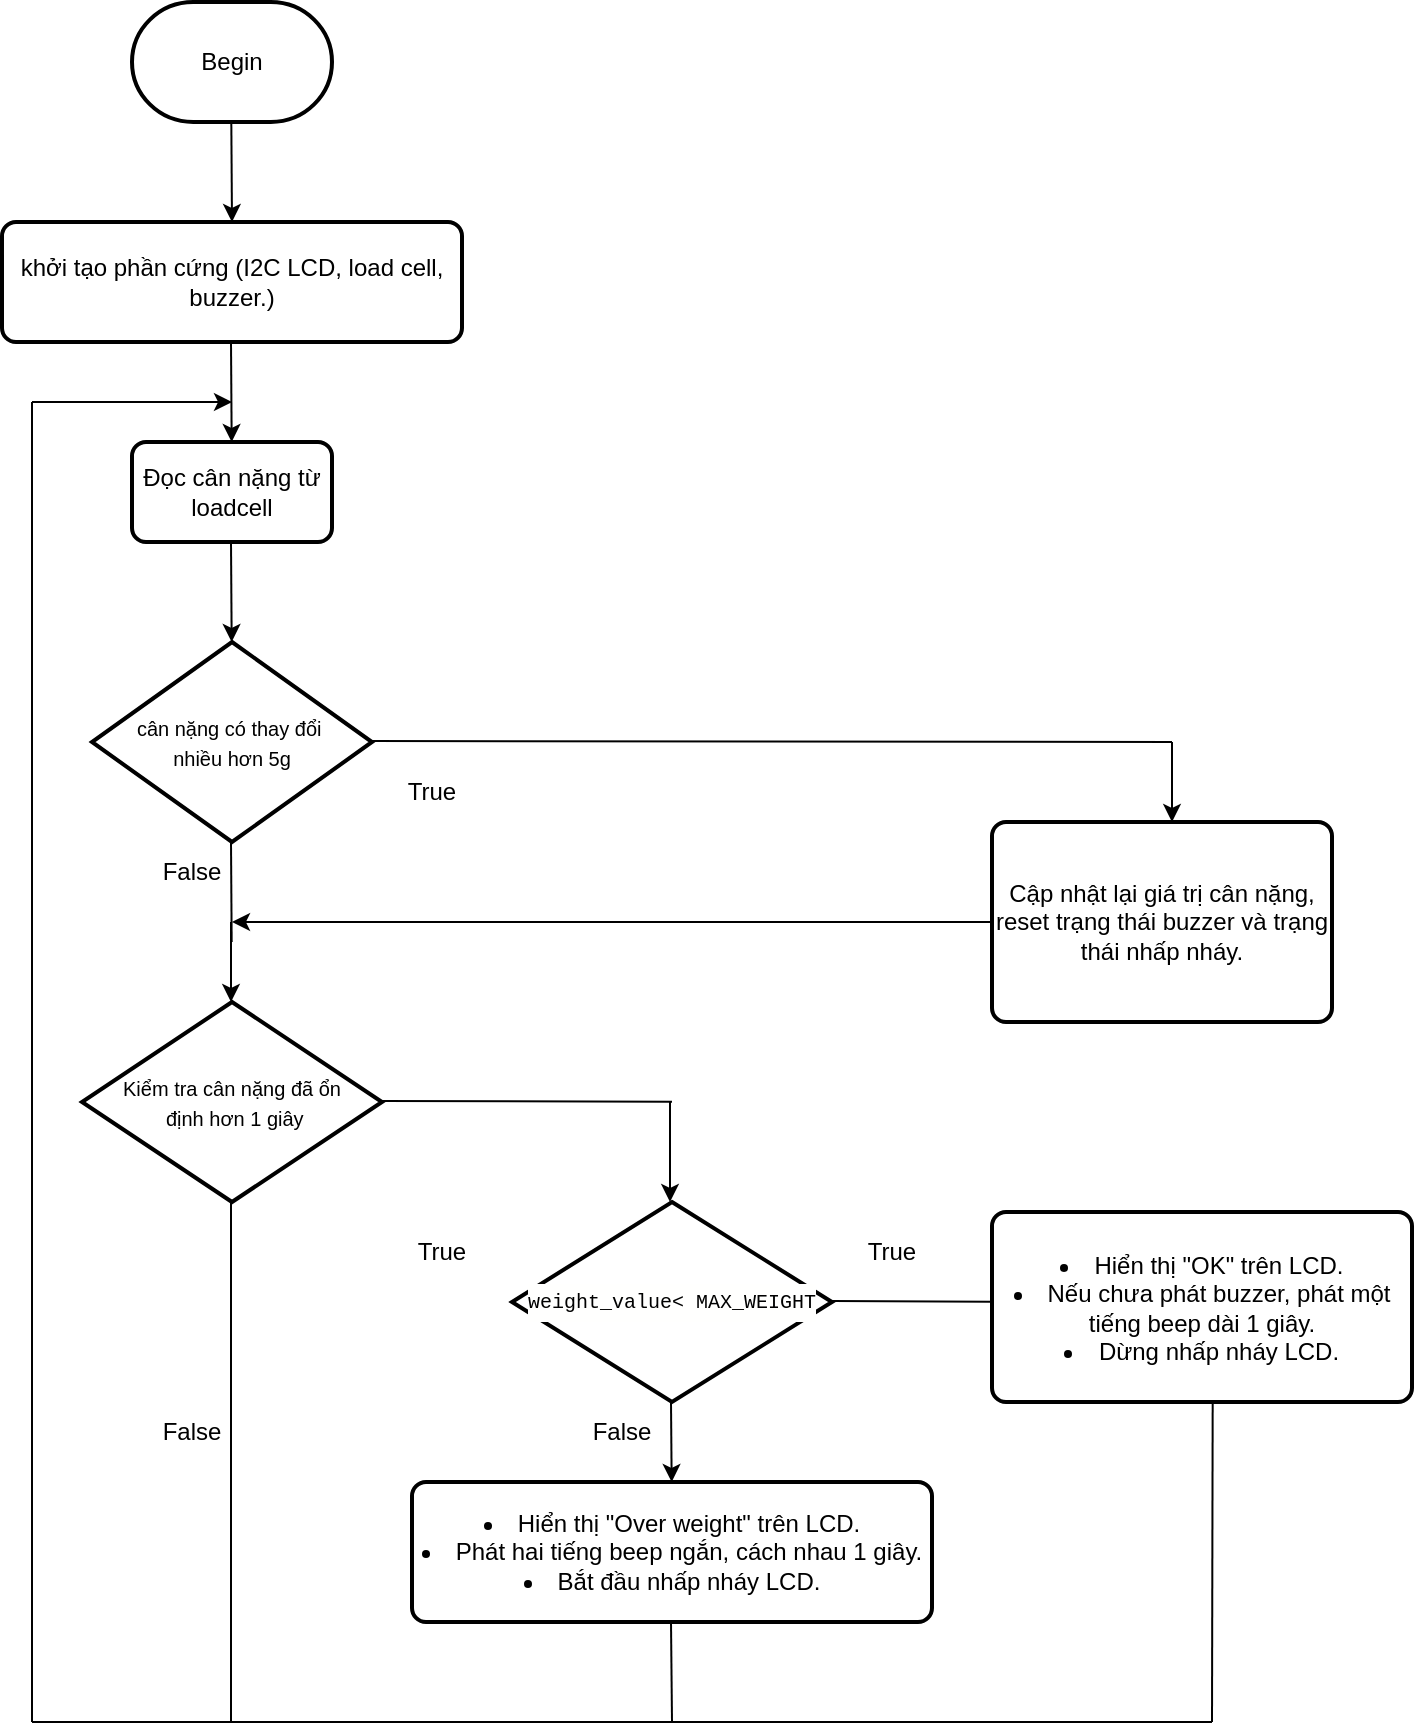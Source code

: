 <mxfile version="26.2.12" pages="5">
  <diagram name="Page-1" id="A_trwUFcFP2Lq6s1Mr3m">
    <mxGraphModel dx="989" dy="532" grid="1" gridSize="10" guides="1" tooltips="1" connect="1" arrows="1" fold="1" page="1" pageScale="1" pageWidth="850" pageHeight="1100" math="0" shadow="0">
      <root>
        <mxCell id="0" />
        <mxCell id="1" parent="0" />
        <mxCell id="n78h8CKKlgvyNYAc2oAb-1" value="Begin" style="strokeWidth=2;html=1;shape=mxgraph.flowchart.terminator;whiteSpace=wrap;" parent="1" vertex="1">
          <mxGeometry x="180" y="60" width="100" height="60" as="geometry" />
        </mxCell>
        <mxCell id="n78h8CKKlgvyNYAc2oAb-2" value="khởi tạo phần cứng (I2C LCD, load cell, buzzer.)" style="rounded=1;whiteSpace=wrap;html=1;absoluteArcSize=1;arcSize=14;strokeWidth=2;" parent="1" vertex="1">
          <mxGeometry x="115" y="170" width="230" height="60" as="geometry" />
        </mxCell>
        <mxCell id="n78h8CKKlgvyNYAc2oAb-4" value="" style="endArrow=classic;html=1;rounded=0;" parent="1" edge="1">
          <mxGeometry width="50" height="50" relative="1" as="geometry">
            <mxPoint x="229.66" y="120" as="sourcePoint" />
            <mxPoint x="230" y="170" as="targetPoint" />
          </mxGeometry>
        </mxCell>
        <mxCell id="n78h8CKKlgvyNYAc2oAb-5" value="Đọc cân nặng từ loadcell" style="rounded=1;whiteSpace=wrap;html=1;absoluteArcSize=1;arcSize=14;strokeWidth=2;" parent="1" vertex="1">
          <mxGeometry x="180" y="280" width="100" height="50" as="geometry" />
        </mxCell>
        <mxCell id="n78h8CKKlgvyNYAc2oAb-6" value="" style="endArrow=classic;html=1;rounded=0;" parent="1" edge="1">
          <mxGeometry width="50" height="50" relative="1" as="geometry">
            <mxPoint x="229.5" y="230" as="sourcePoint" />
            <mxPoint x="229.84" y="280" as="targetPoint" />
          </mxGeometry>
        </mxCell>
        <mxCell id="n78h8CKKlgvyNYAc2oAb-7" value="&lt;font style=&quot;font-size: 10px;&quot;&gt;cân nặng có thay đổi&amp;nbsp;&lt;/font&gt;&lt;div&gt;&lt;font style=&quot;font-size: 10px;&quot;&gt;nhiều hơn 5g &lt;/font&gt;&lt;/div&gt;" style="strokeWidth=2;html=1;shape=mxgraph.flowchart.decision;whiteSpace=wrap;" parent="1" vertex="1">
          <mxGeometry x="160" y="380" width="140" height="100" as="geometry" />
        </mxCell>
        <mxCell id="n78h8CKKlgvyNYAc2oAb-8" value="" style="endArrow=classic;html=1;rounded=0;" parent="1" edge="1">
          <mxGeometry width="50" height="50" relative="1" as="geometry">
            <mxPoint x="229.5" y="330" as="sourcePoint" />
            <mxPoint x="229.84" y="380" as="targetPoint" />
          </mxGeometry>
        </mxCell>
        <mxCell id="n78h8CKKlgvyNYAc2oAb-9" value="" style="endArrow=none;html=1;rounded=0;" parent="1" edge="1">
          <mxGeometry width="50" height="50" relative="1" as="geometry">
            <mxPoint x="300" y="429.5" as="sourcePoint" />
            <mxPoint x="700" y="430" as="targetPoint" />
          </mxGeometry>
        </mxCell>
        <mxCell id="n78h8CKKlgvyNYAc2oAb-13" value="True" style="text;strokeColor=none;align=center;fillColor=none;html=1;verticalAlign=middle;whiteSpace=wrap;rounded=0;" parent="1" vertex="1">
          <mxGeometry x="300" y="440" width="60" height="30" as="geometry" />
        </mxCell>
        <mxCell id="n78h8CKKlgvyNYAc2oAb-14" value="False" style="text;strokeColor=none;align=center;fillColor=none;html=1;verticalAlign=middle;whiteSpace=wrap;rounded=0;" parent="1" vertex="1">
          <mxGeometry x="180" y="480" width="60" height="30" as="geometry" />
        </mxCell>
        <mxCell id="n78h8CKKlgvyNYAc2oAb-15" value="" style="endArrow=none;html=1;rounded=0;" parent="1" edge="1">
          <mxGeometry width="50" height="50" relative="1" as="geometry">
            <mxPoint x="229.84" y="530" as="sourcePoint" />
            <mxPoint x="229.5" y="480" as="targetPoint" />
          </mxGeometry>
        </mxCell>
        <mxCell id="n78h8CKKlgvyNYAc2oAb-16" value="Cập nhật lại giá trị cân nặng, reset trạng thái buzzer và trạng thái nhấp nháy." style="rounded=1;whiteSpace=wrap;html=1;absoluteArcSize=1;arcSize=14;strokeWidth=2;" parent="1" vertex="1">
          <mxGeometry x="610" y="470" width="170" height="100" as="geometry" />
        </mxCell>
        <mxCell id="n78h8CKKlgvyNYAc2oAb-17" value="" style="endArrow=classic;html=1;rounded=0;" parent="1" edge="1">
          <mxGeometry width="50" height="50" relative="1" as="geometry">
            <mxPoint x="700.0" y="430" as="sourcePoint" />
            <mxPoint x="700.0" y="470" as="targetPoint" />
          </mxGeometry>
        </mxCell>
        <mxCell id="n78h8CKKlgvyNYAc2oAb-18" value="" style="endArrow=classic;html=1;rounded=0;" parent="1" edge="1">
          <mxGeometry width="50" height="50" relative="1" as="geometry">
            <mxPoint x="229.5" y="520" as="sourcePoint" />
            <mxPoint x="229.5" y="560" as="targetPoint" />
          </mxGeometry>
        </mxCell>
        <mxCell id="n78h8CKKlgvyNYAc2oAb-19" value="&lt;font style=&quot;font-size: 10px;&quot;&gt;Kiểm tra cân nặng đã ổn&lt;/font&gt;&lt;div&gt;&lt;font style=&quot;font-size: 10px;&quot;&gt;&amp;nbsp;định hơn 1 giây&lt;/font&gt;&lt;/div&gt;" style="strokeWidth=2;html=1;shape=mxgraph.flowchart.decision;whiteSpace=wrap;" parent="1" vertex="1">
          <mxGeometry x="155" y="560" width="150" height="100" as="geometry" />
        </mxCell>
        <mxCell id="n78h8CKKlgvyNYAc2oAb-21" value="" style="endArrow=classic;html=1;rounded=0;exitX=0;exitY=0.5;exitDx=0;exitDy=0;" parent="1" source="n78h8CKKlgvyNYAc2oAb-16" edge="1">
          <mxGeometry width="50" height="50" relative="1" as="geometry">
            <mxPoint x="440" y="560" as="sourcePoint" />
            <mxPoint x="230" y="520" as="targetPoint" />
          </mxGeometry>
        </mxCell>
        <mxCell id="n78h8CKKlgvyNYAc2oAb-22" value="" style="endArrow=classic;html=1;rounded=0;" parent="1" edge="1">
          <mxGeometry width="50" height="50" relative="1" as="geometry">
            <mxPoint x="449.0" y="610" as="sourcePoint" />
            <mxPoint x="449.0" y="660" as="targetPoint" />
          </mxGeometry>
        </mxCell>
        <mxCell id="n78h8CKKlgvyNYAc2oAb-23" value="" style="endArrow=none;html=1;rounded=0;" parent="1" edge="1">
          <mxGeometry width="50" height="50" relative="1" as="geometry">
            <mxPoint x="305" y="609.5" as="sourcePoint" />
            <mxPoint x="450" y="609.84" as="targetPoint" />
          </mxGeometry>
        </mxCell>
        <mxCell id="n78h8CKKlgvyNYAc2oAb-26" value="&lt;div style=&quot;background-color: rgb(255, 255, 254); font-family: Consolas, &amp;quot;Courier New&amp;quot;, monospace; font-size: 10px; line-height: 19px; white-space: pre;&quot;&gt;weight_value&amp;lt; MAX_WEIGHT&lt;/div&gt;" style="strokeWidth=2;html=1;shape=mxgraph.flowchart.decision;whiteSpace=wrap;" parent="1" vertex="1">
          <mxGeometry x="370" y="660" width="160" height="100" as="geometry" />
        </mxCell>
        <mxCell id="n78h8CKKlgvyNYAc2oAb-27" value="" style="endArrow=none;html=1;rounded=0;" parent="1" edge="1">
          <mxGeometry width="50" height="50" relative="1" as="geometry">
            <mxPoint x="530" y="709.5" as="sourcePoint" />
            <mxPoint x="610" y="709.84" as="targetPoint" />
          </mxGeometry>
        </mxCell>
        <mxCell id="n78h8CKKlgvyNYAc2oAb-29" value="&lt;li&gt;Hiển thị &quot;OK&quot; trên LCD.&lt;/li&gt;&lt;li&gt;Nếu chưa phát buzzer, phát một tiếng beep dài 1 giây.&lt;/li&gt;&lt;li&gt;Dừng nhấp nháy LCD.&lt;/li&gt;" style="rounded=1;whiteSpace=wrap;html=1;absoluteArcSize=1;arcSize=14;strokeWidth=2;" parent="1" vertex="1">
          <mxGeometry x="610" y="665" width="210" height="95" as="geometry" />
        </mxCell>
        <mxCell id="n78h8CKKlgvyNYAc2oAb-31" value="True" style="text;strokeColor=none;align=center;fillColor=none;html=1;verticalAlign=middle;whiteSpace=wrap;rounded=0;" parent="1" vertex="1">
          <mxGeometry x="305" y="670" width="60" height="30" as="geometry" />
        </mxCell>
        <mxCell id="n78h8CKKlgvyNYAc2oAb-32" value="False" style="text;strokeColor=none;align=center;fillColor=none;html=1;verticalAlign=middle;whiteSpace=wrap;rounded=0;" parent="1" vertex="1">
          <mxGeometry x="180" y="760" width="60" height="30" as="geometry" />
        </mxCell>
        <mxCell id="n78h8CKKlgvyNYAc2oAb-35" value="" style="endArrow=none;html=1;rounded=0;" parent="1" edge="1">
          <mxGeometry width="50" height="50" relative="1" as="geometry">
            <mxPoint x="720.34" y="760" as="sourcePoint" />
            <mxPoint x="720" y="920" as="targetPoint" />
          </mxGeometry>
        </mxCell>
        <mxCell id="n78h8CKKlgvyNYAc2oAb-38" value="False" style="text;strokeColor=none;align=center;fillColor=none;html=1;verticalAlign=middle;whiteSpace=wrap;rounded=0;" parent="1" vertex="1">
          <mxGeometry x="395" y="760" width="60" height="30" as="geometry" />
        </mxCell>
        <mxCell id="n78h8CKKlgvyNYAc2oAb-39" value="" style="endArrow=none;html=1;rounded=0;" parent="1" edge="1">
          <mxGeometry width="50" height="50" relative="1" as="geometry">
            <mxPoint x="229.5" y="920" as="sourcePoint" />
            <mxPoint x="229.5" y="660" as="targetPoint" />
          </mxGeometry>
        </mxCell>
        <mxCell id="n78h8CKKlgvyNYAc2oAb-40" value="&lt;li&gt;Hiển thị &quot;Over weight&quot; trên LCD.&lt;/li&gt;&lt;li&gt;Phát hai tiếng beep ngắn, cách nhau 1 giây.&lt;/li&gt;&lt;li&gt;Bắt đầu nhấp nháy LCD.&lt;/li&gt;" style="rounded=1;whiteSpace=wrap;html=1;absoluteArcSize=1;arcSize=14;strokeWidth=2;" parent="1" vertex="1">
          <mxGeometry x="320" y="800" width="260" height="70" as="geometry" />
        </mxCell>
        <mxCell id="n78h8CKKlgvyNYAc2oAb-41" value="" style="endArrow=classic;html=1;rounded=0;" parent="1" edge="1">
          <mxGeometry width="50" height="50" relative="1" as="geometry">
            <mxPoint x="449.5" y="760" as="sourcePoint" />
            <mxPoint x="449.84" y="800" as="targetPoint" />
          </mxGeometry>
        </mxCell>
        <mxCell id="n78h8CKKlgvyNYAc2oAb-42" value="True" style="text;strokeColor=none;align=center;fillColor=none;html=1;verticalAlign=middle;whiteSpace=wrap;rounded=0;" parent="1" vertex="1">
          <mxGeometry x="530" y="670" width="60" height="30" as="geometry" />
        </mxCell>
        <mxCell id="n78h8CKKlgvyNYAc2oAb-44" value="" style="endArrow=none;html=1;rounded=0;" parent="1" edge="1">
          <mxGeometry width="50" height="50" relative="1" as="geometry">
            <mxPoint x="230" y="920" as="sourcePoint" />
            <mxPoint x="720" y="920" as="targetPoint" />
          </mxGeometry>
        </mxCell>
        <mxCell id="n78h8CKKlgvyNYAc2oAb-45" value="" style="endArrow=none;html=1;rounded=0;" parent="1" edge="1">
          <mxGeometry width="50" height="50" relative="1" as="geometry">
            <mxPoint x="449.5" y="870" as="sourcePoint" />
            <mxPoint x="450" y="920" as="targetPoint" />
          </mxGeometry>
        </mxCell>
        <mxCell id="n78h8CKKlgvyNYAc2oAb-46" value="" style="endArrow=none;html=1;rounded=0;" parent="1" edge="1">
          <mxGeometry width="50" height="50" relative="1" as="geometry">
            <mxPoint x="130" y="920" as="sourcePoint" />
            <mxPoint x="235" y="920" as="targetPoint" />
          </mxGeometry>
        </mxCell>
        <mxCell id="n78h8CKKlgvyNYAc2oAb-47" value="" style="endArrow=none;html=1;rounded=0;" parent="1" edge="1">
          <mxGeometry width="50" height="50" relative="1" as="geometry">
            <mxPoint x="130" y="920" as="sourcePoint" />
            <mxPoint x="130" y="260" as="targetPoint" />
          </mxGeometry>
        </mxCell>
        <mxCell id="n78h8CKKlgvyNYAc2oAb-48" value="" style="endArrow=classic;html=1;rounded=0;" parent="1" edge="1">
          <mxGeometry width="50" height="50" relative="1" as="geometry">
            <mxPoint x="130" y="260" as="sourcePoint" />
            <mxPoint x="230" y="260" as="targetPoint" />
          </mxGeometry>
        </mxCell>
      </root>
    </mxGraphModel>
  </diagram>
  <diagram id="GPIldqZJpcVMjr8z-yzv" name="Page-2">
    <mxGraphModel dx="1044" dy="527" grid="1" gridSize="10" guides="1" tooltips="1" connect="1" arrows="1" fold="1" page="1" pageScale="1" pageWidth="850" pageHeight="1100" math="0" shadow="0">
      <root>
        <mxCell id="0" />
        <mxCell id="1" parent="0" />
        <mxCell id="wKBp0KzdqnKtMcEYRmI0-6" value="" style="edgeStyle=orthogonalEdgeStyle;rounded=0;orthogonalLoop=1;jettySize=auto;html=1;" edge="1" parent="1" source="wKBp0KzdqnKtMcEYRmI0-1" target="wKBp0KzdqnKtMcEYRmI0-5">
          <mxGeometry relative="1" as="geometry" />
        </mxCell>
        <mxCell id="wKBp0KzdqnKtMcEYRmI0-1" value="STM32 U1 thực hiện đọc giá trị cảm biến" style="rounded=0;whiteSpace=wrap;html=1;" vertex="1" parent="1">
          <mxGeometry x="320" y="160" width="120" height="80" as="geometry" />
        </mxCell>
        <mxCell id="wKBp0KzdqnKtMcEYRmI0-4" value="" style="edgeStyle=orthogonalEdgeStyle;rounded=0;orthogonalLoop=1;jettySize=auto;html=1;" edge="1" parent="1" source="wKBp0KzdqnKtMcEYRmI0-2" target="wKBp0KzdqnKtMcEYRmI0-1">
          <mxGeometry relative="1" as="geometry" />
        </mxCell>
        <mxCell id="wKBp0KzdqnKtMcEYRmI0-2" value="Bắt đầu hệ thống" style="ellipse;whiteSpace=wrap;html=1;" vertex="1" parent="1">
          <mxGeometry x="320" y="40" width="120" height="80" as="geometry" />
        </mxCell>
        <mxCell id="wKBp0KzdqnKtMcEYRmI0-8" value="" style="edgeStyle=orthogonalEdgeStyle;rounded=0;orthogonalLoop=1;jettySize=auto;html=1;" edge="1" parent="1" source="wKBp0KzdqnKtMcEYRmI0-5" target="wKBp0KzdqnKtMcEYRmI0-7">
          <mxGeometry relative="1" as="geometry" />
        </mxCell>
        <mxCell id="wKBp0KzdqnKtMcEYRmI0-10" style="edgeStyle=orthogonalEdgeStyle;rounded=0;orthogonalLoop=1;jettySize=auto;html=1;entryX=0.5;entryY=0;entryDx=0;entryDy=0;" edge="1" parent="1" source="wKBp0KzdqnKtMcEYRmI0-5" target="wKBp0KzdqnKtMcEYRmI0-9">
          <mxGeometry relative="1" as="geometry" />
        </mxCell>
        <mxCell id="wKBp0KzdqnKtMcEYRmI0-5" value="Truyền qua các MCU khác thông qua giao thức CAN" style="rounded=0;whiteSpace=wrap;html=1;" vertex="1" parent="1">
          <mxGeometry x="320" y="280" width="120" height="80" as="geometry" />
        </mxCell>
        <mxCell id="wKBp0KzdqnKtMcEYRmI0-14" style="edgeStyle=orthogonalEdgeStyle;rounded=0;orthogonalLoop=1;jettySize=auto;html=1;" edge="1" parent="1" source="wKBp0KzdqnKtMcEYRmI0-7">
          <mxGeometry relative="1" as="geometry">
            <mxPoint x="540" y="520" as="targetPoint" />
          </mxGeometry>
        </mxCell>
        <mxCell id="wKBp0KzdqnKtMcEYRmI0-7" value="STM32 U2 điều khiển các thiết bị ngoại vi theo điều kiện của cảm biến&amp;nbsp;" style="rounded=0;whiteSpace=wrap;html=1;" vertex="1" parent="1">
          <mxGeometry x="480" y="400" width="120" height="80" as="geometry" />
        </mxCell>
        <mxCell id="wKBp0KzdqnKtMcEYRmI0-15" style="edgeStyle=orthogonalEdgeStyle;rounded=0;orthogonalLoop=1;jettySize=auto;html=1;" edge="1" parent="1" source="wKBp0KzdqnKtMcEYRmI0-9">
          <mxGeometry relative="1" as="geometry">
            <mxPoint x="220" y="520" as="targetPoint" />
          </mxGeometry>
        </mxCell>
        <mxCell id="wKBp0KzdqnKtMcEYRmI0-9" value="ESP32 nhận giá trị cảm biến và đẩy lên Web server tự xây dựng" style="rounded=0;whiteSpace=wrap;html=1;" vertex="1" parent="1">
          <mxGeometry x="160" y="400" width="120" height="80" as="geometry" />
        </mxCell>
        <mxCell id="wKBp0KzdqnKtMcEYRmI0-11" value="" style="endArrow=classic;html=1;rounded=0;" edge="1" parent="1">
          <mxGeometry width="50" height="50" relative="1" as="geometry">
            <mxPoint x="680" y="140" as="sourcePoint" />
            <mxPoint x="380" y="140" as="targetPoint" />
          </mxGeometry>
        </mxCell>
        <mxCell id="wKBp0KzdqnKtMcEYRmI0-12" value="" style="endArrow=none;html=1;rounded=0;" edge="1" parent="1">
          <mxGeometry width="50" height="50" relative="1" as="geometry">
            <mxPoint x="680" y="520" as="sourcePoint" />
            <mxPoint x="680" y="140" as="targetPoint" />
          </mxGeometry>
        </mxCell>
        <mxCell id="wKBp0KzdqnKtMcEYRmI0-13" value="" style="endArrow=none;html=1;rounded=0;" edge="1" parent="1">
          <mxGeometry width="50" height="50" relative="1" as="geometry">
            <mxPoint x="220" y="520" as="sourcePoint" />
            <mxPoint x="680" y="520" as="targetPoint" />
          </mxGeometry>
        </mxCell>
      </root>
    </mxGraphModel>
  </diagram>
  <diagram id="KFx1ojyaskKMLDQoKbUZ" name="Page-3">
    <mxGraphModel dx="1228" dy="620" grid="1" gridSize="10" guides="1" tooltips="1" connect="1" arrows="1" fold="1" page="1" pageScale="1" pageWidth="850" pageHeight="1100" math="0" shadow="0">
      <root>
        <mxCell id="0" />
        <mxCell id="1" parent="0" />
        <mxCell id="WlJMOIpv4bIcl4Q1SBwu-3" value="" style="edgeStyle=orthogonalEdgeStyle;rounded=0;orthogonalLoop=1;jettySize=auto;html=1;" edge="1" parent="1" source="WlJMOIpv4bIcl4Q1SBwu-1" target="WlJMOIpv4bIcl4Q1SBwu-2">
          <mxGeometry relative="1" as="geometry" />
        </mxCell>
        <mxCell id="WlJMOIpv4bIcl4Q1SBwu-1" value="Bắt đầu hệ thống" style="ellipse;whiteSpace=wrap;html=1;" vertex="1" parent="1">
          <mxGeometry x="360" y="80" width="120" height="80" as="geometry" />
        </mxCell>
        <mxCell id="WlJMOIpv4bIcl4Q1SBwu-5" value="" style="edgeStyle=orthogonalEdgeStyle;rounded=0;orthogonalLoop=1;jettySize=auto;html=1;" edge="1" parent="1" source="WlJMOIpv4bIcl4Q1SBwu-2" target="WlJMOIpv4bIcl4Q1SBwu-4">
          <mxGeometry relative="1" as="geometry" />
        </mxCell>
        <mxCell id="WlJMOIpv4bIcl4Q1SBwu-2" value="Khởi tạo cảm biến (cảm biến mưa, DHT11, ...)&amp;nbsp; và tham số cho giao thức CAN" style="rounded=0;whiteSpace=wrap;html=1;" vertex="1" parent="1">
          <mxGeometry x="360" y="200" width="120" height="80" as="geometry" />
        </mxCell>
        <mxCell id="WlJMOIpv4bIcl4Q1SBwu-8" value="" style="edgeStyle=orthogonalEdgeStyle;rounded=0;orthogonalLoop=1;jettySize=auto;html=1;" edge="1" parent="1" source="WlJMOIpv4bIcl4Q1SBwu-4" target="WlJMOIpv4bIcl4Q1SBwu-7">
          <mxGeometry relative="1" as="geometry" />
        </mxCell>
        <mxCell id="WlJMOIpv4bIcl4Q1SBwu-4" value="Đọc cảm biến mưa, DHT11, siêu âm, ánh sáng" style="rounded=0;whiteSpace=wrap;html=1;" vertex="1" parent="1">
          <mxGeometry x="360" y="320" width="120" height="80" as="geometry" />
        </mxCell>
        <mxCell id="WlJMOIpv4bIcl4Q1SBwu-7" value="Truyền giá trị cảm biến qua giao thức CAN" style="rounded=0;whiteSpace=wrap;html=1;" vertex="1" parent="1">
          <mxGeometry x="360" y="440" width="120" height="80" as="geometry" />
        </mxCell>
        <mxCell id="WlJMOIpv4bIcl4Q1SBwu-9" value="" style="endArrow=classic;html=1;rounded=0;" edge="1" parent="1">
          <mxGeometry width="50" height="50" relative="1" as="geometry">
            <mxPoint x="560" y="300" as="sourcePoint" />
            <mxPoint x="420" y="300" as="targetPoint" />
          </mxGeometry>
        </mxCell>
        <mxCell id="WlJMOIpv4bIcl4Q1SBwu-10" value="" style="endArrow=none;html=1;rounded=0;" edge="1" parent="1">
          <mxGeometry width="50" height="50" relative="1" as="geometry">
            <mxPoint x="560" y="560" as="sourcePoint" />
            <mxPoint x="560" y="300" as="targetPoint" />
          </mxGeometry>
        </mxCell>
        <mxCell id="WlJMOIpv4bIcl4Q1SBwu-11" value="" style="endArrow=none;html=1;rounded=0;" edge="1" parent="1">
          <mxGeometry width="50" height="50" relative="1" as="geometry">
            <mxPoint x="420" y="560" as="sourcePoint" />
            <mxPoint x="560" y="560" as="targetPoint" />
          </mxGeometry>
        </mxCell>
        <mxCell id="WlJMOIpv4bIcl4Q1SBwu-12" value="" style="endArrow=classic;html=1;rounded=0;" edge="1" parent="1">
          <mxGeometry width="50" height="50" relative="1" as="geometry">
            <mxPoint x="420" y="520" as="sourcePoint" />
            <mxPoint x="420" y="560" as="targetPoint" />
          </mxGeometry>
        </mxCell>
      </root>
    </mxGraphModel>
  </diagram>
  <diagram id="mhn30xYIRbPkabdC9SRT" name="STM32 Trans">
    <mxGraphModel dx="870" dy="439" grid="1" gridSize="10" guides="1" tooltips="1" connect="1" arrows="1" fold="1" page="1" pageScale="1" pageWidth="850" pageHeight="1100" math="0" shadow="0">
      <root>
        <mxCell id="0" />
        <mxCell id="1" parent="0" />
        <mxCell id="ZSeufBayyNm-xgwJkgDb-10" value="" style="edgeStyle=orthogonalEdgeStyle;rounded=0;orthogonalLoop=1;jettySize=auto;html=1;" edge="1" parent="1" source="ZSeufBayyNm-xgwJkgDb-1" target="ZSeufBayyNm-xgwJkgDb-2">
          <mxGeometry relative="1" as="geometry" />
        </mxCell>
        <mxCell id="ZSeufBayyNm-xgwJkgDb-1" value="Start" style="ellipse;whiteSpace=wrap;html=1;" vertex="1" parent="1">
          <mxGeometry x="360" y="130" width="120" height="40" as="geometry" />
        </mxCell>
        <mxCell id="ZSeufBayyNm-xgwJkgDb-2" value="Set up" style="rounded=0;whiteSpace=wrap;html=1;" vertex="1" parent="1">
          <mxGeometry x="360" y="200" width="120" height="40" as="geometry" />
        </mxCell>
        <mxCell id="ZSeufBayyNm-xgwJkgDb-3" value="Read Sensor Task" style="rounded=0;whiteSpace=wrap;html=1;" vertex="1" parent="1">
          <mxGeometry x="240" y="320" width="120" height="40" as="geometry" />
        </mxCell>
        <mxCell id="ZSeufBayyNm-xgwJkgDb-5" value="Send Data Task" style="rounded=0;whiteSpace=wrap;html=1;" vertex="1" parent="1">
          <mxGeometry x="480" y="320" width="120" height="40" as="geometry" />
        </mxCell>
        <mxCell id="ZSeufBayyNm-xgwJkgDb-8" value="" style="endArrow=classic;html=1;rounded=0;entryX=0.5;entryY=0;entryDx=0;entryDy=0;exitX=0.5;exitY=1;exitDx=0;exitDy=0;" edge="1" parent="1" source="ZSeufBayyNm-xgwJkgDb-2" target="ZSeufBayyNm-xgwJkgDb-3">
          <mxGeometry width="50" height="50" relative="1" as="geometry">
            <mxPoint x="425" y="240" as="sourcePoint" />
            <mxPoint x="325" y="270" as="targetPoint" />
          </mxGeometry>
        </mxCell>
        <mxCell id="ZSeufBayyNm-xgwJkgDb-9" value="" style="endArrow=classic;html=1;rounded=0;entryX=0.5;entryY=0;entryDx=0;entryDy=0;" edge="1" parent="1" target="ZSeufBayyNm-xgwJkgDb-5">
          <mxGeometry width="50" height="50" relative="1" as="geometry">
            <mxPoint x="420" y="240" as="sourcePoint" />
            <mxPoint x="652" y="300" as="targetPoint" />
          </mxGeometry>
        </mxCell>
        <mxCell id="ZSeufBayyNm-xgwJkgDb-11" style="edgeStyle=orthogonalEdgeStyle;curved=1;rounded=0;orthogonalLoop=1;jettySize=auto;html=1;exitX=0.25;exitY=0;exitDx=0;exitDy=0;entryX=0.25;entryY=1;entryDx=0;entryDy=0;" edge="1" parent="1" source="ZSeufBayyNm-xgwJkgDb-3" target="ZSeufBayyNm-xgwJkgDb-3">
          <mxGeometry relative="1" as="geometry">
            <Array as="points">
              <mxPoint x="270" y="300" />
              <mxPoint x="200" y="300" />
              <mxPoint x="200" y="390" />
              <mxPoint x="270" y="390" />
            </Array>
          </mxGeometry>
        </mxCell>
        <mxCell id="ZSeufBayyNm-xgwJkgDb-12" style="edgeStyle=orthogonalEdgeStyle;curved=1;rounded=0;orthogonalLoop=1;jettySize=auto;html=1;exitX=0.75;exitY=0;exitDx=0;exitDy=0;entryX=0.75;entryY=1;entryDx=0;entryDy=0;" edge="1" parent="1" source="ZSeufBayyNm-xgwJkgDb-5" target="ZSeufBayyNm-xgwJkgDb-5">
          <mxGeometry relative="1" as="geometry">
            <Array as="points">
              <mxPoint x="570" y="300" />
              <mxPoint x="640" y="300" />
              <mxPoint x="640" y="390" />
              <mxPoint x="570" y="390" />
            </Array>
          </mxGeometry>
        </mxCell>
      </root>
    </mxGraphModel>
  </diagram>
  <diagram id="qJJw62B3VqZvLWWf9nF2" name="STM32 recieve">
    <mxGraphModel dx="720" dy="363" grid="1" gridSize="10" guides="1" tooltips="1" connect="1" arrows="1" fold="1" page="1" pageScale="1" pageWidth="850" pageHeight="1100" math="0" shadow="0">
      <root>
        <mxCell id="0" />
        <mxCell id="1" parent="0" />
        <mxCell id="7kPIYvRPCsTpTRmYOVNO-1" value="" style="edgeStyle=orthogonalEdgeStyle;rounded=0;orthogonalLoop=1;jettySize=auto;html=1;" edge="1" parent="1" source="7kPIYvRPCsTpTRmYOVNO-2" target="7kPIYvRPCsTpTRmYOVNO-3">
          <mxGeometry relative="1" as="geometry" />
        </mxCell>
        <mxCell id="7kPIYvRPCsTpTRmYOVNO-2" value="Start" style="ellipse;whiteSpace=wrap;html=1;" vertex="1" parent="1">
          <mxGeometry x="360" y="130" width="120" height="40" as="geometry" />
        </mxCell>
        <mxCell id="7kPIYvRPCsTpTRmYOVNO-3" value="Set up" style="rounded=0;whiteSpace=wrap;html=1;" vertex="1" parent="1">
          <mxGeometry x="360" y="200" width="120" height="40" as="geometry" />
        </mxCell>
        <mxCell id="7kPIYvRPCsTpTRmYOVNO-5" value="Send Data Task" style="rounded=0;whiteSpace=wrap;html=1;" vertex="1" parent="1">
          <mxGeometry x="680" y="320" width="120" height="40" as="geometry" />
        </mxCell>
        <mxCell id="7kPIYvRPCsTpTRmYOVNO-7" value="" style="endArrow=classic;html=1;rounded=0;entryX=0.5;entryY=0;entryDx=0;entryDy=0;" edge="1" parent="1" target="7kPIYvRPCsTpTRmYOVNO-5">
          <mxGeometry width="50" height="50" relative="1" as="geometry">
            <mxPoint x="420" y="240" as="sourcePoint" />
            <mxPoint x="652" y="300" as="targetPoint" />
          </mxGeometry>
        </mxCell>
        <mxCell id="7kPIYvRPCsTpTRmYOVNO-9" style="edgeStyle=orthogonalEdgeStyle;curved=1;rounded=0;orthogonalLoop=1;jettySize=auto;html=1;exitX=0.75;exitY=0;exitDx=0;exitDy=0;entryX=0.75;entryY=1;entryDx=0;entryDy=0;" edge="1" parent="1" source="7kPIYvRPCsTpTRmYOVNO-5" target="7kPIYvRPCsTpTRmYOVNO-5">
          <mxGeometry relative="1" as="geometry">
            <Array as="points">
              <mxPoint x="770" y="310" />
              <mxPoint x="840" y="310" />
              <mxPoint x="840" y="380" />
              <mxPoint x="770" y="380" />
            </Array>
          </mxGeometry>
        </mxCell>
        <mxCell id="3z4yVMrApxhLmCbXclYi-1" value="Read Data Task" style="rounded=0;whiteSpace=wrap;html=1;" vertex="1" parent="1">
          <mxGeometry x="40" y="320" width="120" height="40" as="geometry" />
        </mxCell>
        <mxCell id="3z4yVMrApxhLmCbXclYi-2" style="edgeStyle=orthogonalEdgeStyle;curved=1;rounded=0;orthogonalLoop=1;jettySize=auto;html=1;exitX=0.75;exitY=0;exitDx=0;exitDy=0;entryX=0.75;entryY=1;entryDx=0;entryDy=0;" edge="1" source="3z4yVMrApxhLmCbXclYi-1" target="3z4yVMrApxhLmCbXclYi-1" parent="1">
          <mxGeometry relative="1" as="geometry">
            <Array as="points">
              <mxPoint x="130" y="310" />
              <mxPoint x="200" y="310" />
              <mxPoint x="200" y="380" />
              <mxPoint x="130" y="380" />
            </Array>
          </mxGeometry>
        </mxCell>
        <mxCell id="3z4yVMrApxhLmCbXclYi-3" value="" style="endArrow=classic;html=1;rounded=0;curved=1;exitX=0.5;exitY=1;exitDx=0;exitDy=0;entryX=0.5;entryY=0;entryDx=0;entryDy=0;" edge="1" parent="1" source="7kPIYvRPCsTpTRmYOVNO-3" target="3z4yVMrApxhLmCbXclYi-1">
          <mxGeometry width="50" height="50" relative="1" as="geometry">
            <mxPoint x="410" y="250" as="sourcePoint" />
            <mxPoint x="320" y="300" as="targetPoint" />
          </mxGeometry>
        </mxCell>
        <mxCell id="3z4yVMrApxhLmCbXclYi-6" value="" style="endArrow=classic;html=1;rounded=0;curved=1;entryX=0.5;entryY=0;entryDx=0;entryDy=0;" edge="1" parent="1" target="3z4yVMrApxhLmCbXclYi-7">
          <mxGeometry width="50" height="50" relative="1" as="geometry">
            <mxPoint x="420" y="240" as="sourcePoint" />
            <mxPoint x="325" y="315" as="targetPoint" />
          </mxGeometry>
        </mxCell>
        <mxCell id="3z4yVMrApxhLmCbXclYi-7" value="LCD Display Task" style="rounded=0;whiteSpace=wrap;html=1;" vertex="1" parent="1">
          <mxGeometry x="240" y="320" width="120" height="40" as="geometry" />
        </mxCell>
        <mxCell id="3z4yVMrApxhLmCbXclYi-8" style="edgeStyle=orthogonalEdgeStyle;curved=1;rounded=0;orthogonalLoop=1;jettySize=auto;html=1;exitX=0.75;exitY=0;exitDx=0;exitDy=0;entryX=0.75;entryY=1;entryDx=0;entryDy=0;" edge="1" source="3z4yVMrApxhLmCbXclYi-7" target="3z4yVMrApxhLmCbXclYi-7" parent="1">
          <mxGeometry relative="1" as="geometry">
            <Array as="points">
              <mxPoint x="330" y="310" />
              <mxPoint x="400" y="310" />
              <mxPoint x="400" y="380" />
              <mxPoint x="330" y="380" />
            </Array>
          </mxGeometry>
        </mxCell>
        <mxCell id="3z4yVMrApxhLmCbXclYi-9" value="Servo Control Task" style="rounded=0;whiteSpace=wrap;html=1;" vertex="1" parent="1">
          <mxGeometry x="440" y="320" width="120" height="40" as="geometry" />
        </mxCell>
        <mxCell id="3z4yVMrApxhLmCbXclYi-10" style="edgeStyle=orthogonalEdgeStyle;curved=1;rounded=0;orthogonalLoop=1;jettySize=auto;html=1;exitX=0.75;exitY=0;exitDx=0;exitDy=0;entryX=0.75;entryY=1;entryDx=0;entryDy=0;" edge="1" source="3z4yVMrApxhLmCbXclYi-9" target="3z4yVMrApxhLmCbXclYi-9" parent="1">
          <mxGeometry relative="1" as="geometry">
            <Array as="points">
              <mxPoint x="530" y="310" />
              <mxPoint x="600" y="310" />
              <mxPoint x="600" y="380" />
              <mxPoint x="530" y="380" />
            </Array>
          </mxGeometry>
        </mxCell>
      </root>
    </mxGraphModel>
  </diagram>
</mxfile>
